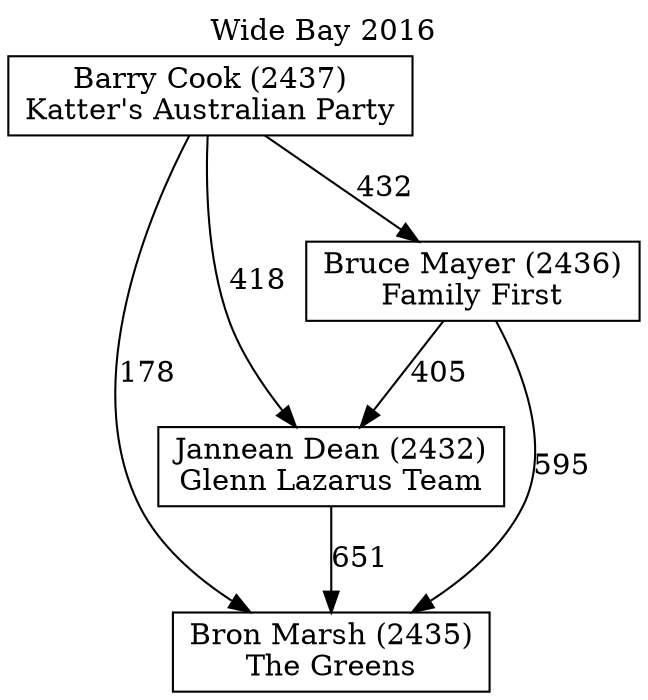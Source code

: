 // House preference flow
digraph "Bron Marsh (2435)_Wide Bay_2016" {
	graph [label="Wide Bay 2016" labelloc=t mclimit=10]
	node [shape=box]
	"Jannean Dean (2432)" [label="Jannean Dean (2432)
Glenn Lazarus Team"]
	"Bron Marsh (2435)" [label="Bron Marsh (2435)
The Greens"]
	"Barry Cook (2437)" [label="Barry Cook (2437)
Katter's Australian Party"]
	"Bruce Mayer (2436)" [label="Bruce Mayer (2436)
Family First"]
	"Barry Cook (2437)" -> "Jannean Dean (2432)" [label=418]
	"Bruce Mayer (2436)" -> "Bron Marsh (2435)" [label=595]
	"Bruce Mayer (2436)" -> "Jannean Dean (2432)" [label=405]
	"Barry Cook (2437)" -> "Bruce Mayer (2436)" [label=432]
	"Barry Cook (2437)" -> "Bron Marsh (2435)" [label=178]
	"Jannean Dean (2432)" -> "Bron Marsh (2435)" [label=651]
}
